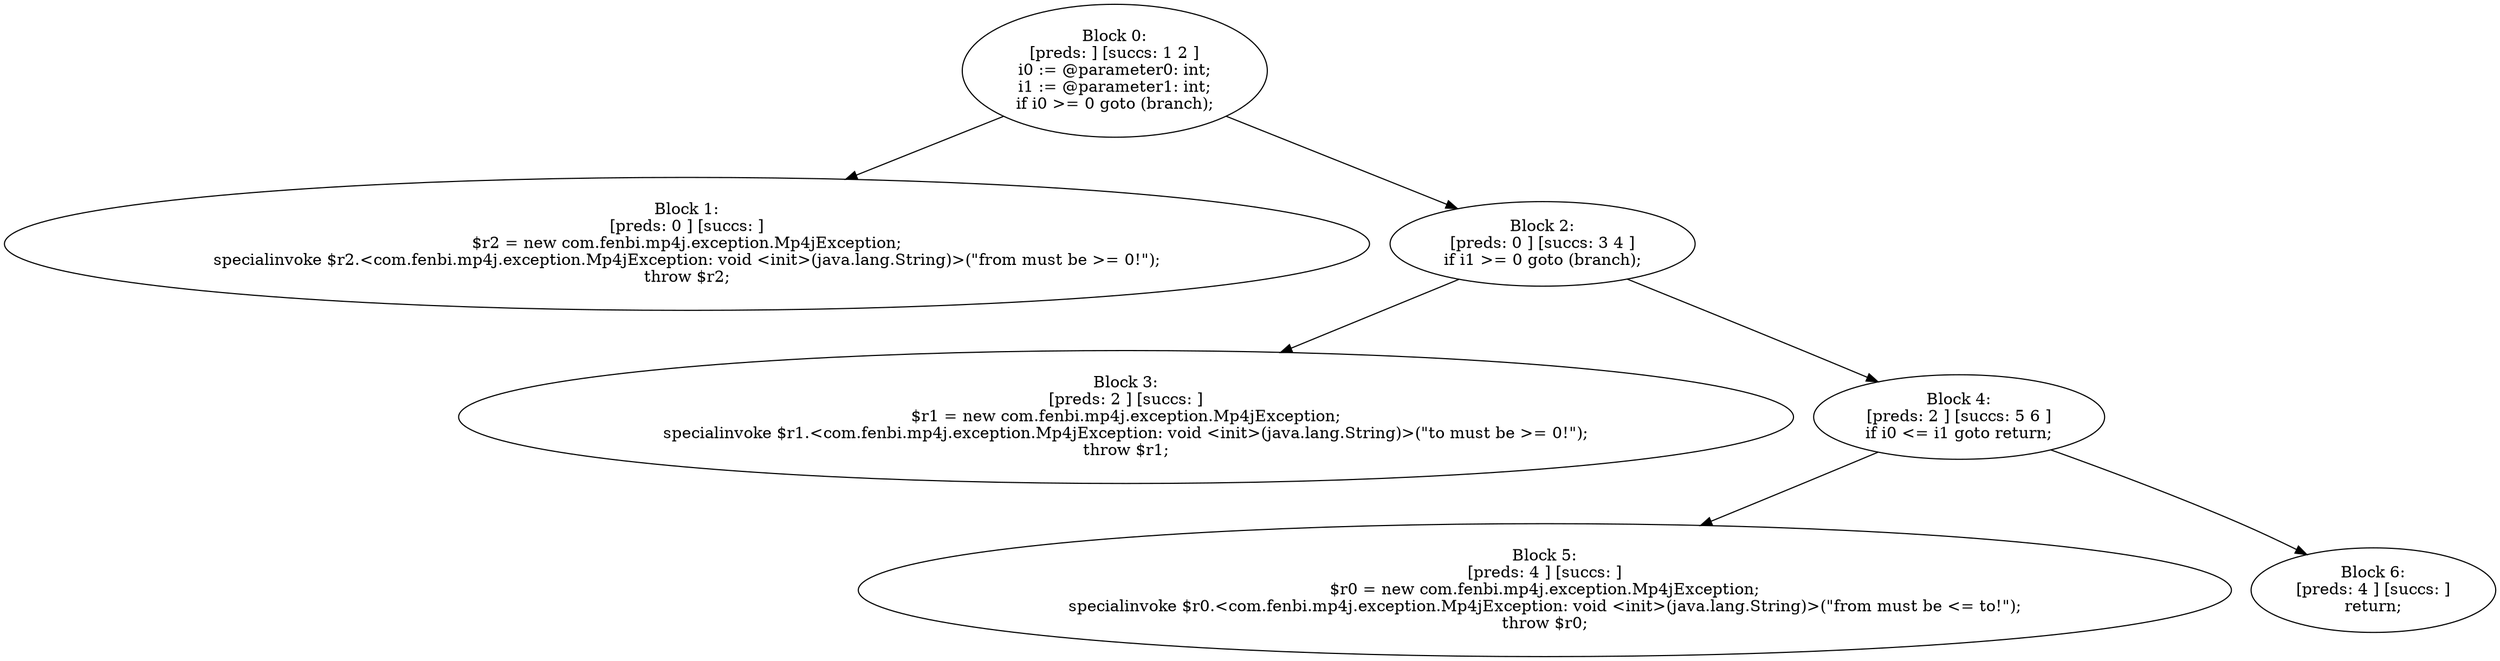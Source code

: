 digraph "unitGraph" {
    "Block 0:
[preds: ] [succs: 1 2 ]
i0 := @parameter0: int;
i1 := @parameter1: int;
if i0 >= 0 goto (branch);
"
    "Block 1:
[preds: 0 ] [succs: ]
$r2 = new com.fenbi.mp4j.exception.Mp4jException;
specialinvoke $r2.<com.fenbi.mp4j.exception.Mp4jException: void <init>(java.lang.String)>(\"from must be >= 0!\");
throw $r2;
"
    "Block 2:
[preds: 0 ] [succs: 3 4 ]
if i1 >= 0 goto (branch);
"
    "Block 3:
[preds: 2 ] [succs: ]
$r1 = new com.fenbi.mp4j.exception.Mp4jException;
specialinvoke $r1.<com.fenbi.mp4j.exception.Mp4jException: void <init>(java.lang.String)>(\"to must be >= 0!\");
throw $r1;
"
    "Block 4:
[preds: 2 ] [succs: 5 6 ]
if i0 <= i1 goto return;
"
    "Block 5:
[preds: 4 ] [succs: ]
$r0 = new com.fenbi.mp4j.exception.Mp4jException;
specialinvoke $r0.<com.fenbi.mp4j.exception.Mp4jException: void <init>(java.lang.String)>(\"from must be <= to!\");
throw $r0;
"
    "Block 6:
[preds: 4 ] [succs: ]
return;
"
    "Block 0:
[preds: ] [succs: 1 2 ]
i0 := @parameter0: int;
i1 := @parameter1: int;
if i0 >= 0 goto (branch);
"->"Block 1:
[preds: 0 ] [succs: ]
$r2 = new com.fenbi.mp4j.exception.Mp4jException;
specialinvoke $r2.<com.fenbi.mp4j.exception.Mp4jException: void <init>(java.lang.String)>(\"from must be >= 0!\");
throw $r2;
";
    "Block 0:
[preds: ] [succs: 1 2 ]
i0 := @parameter0: int;
i1 := @parameter1: int;
if i0 >= 0 goto (branch);
"->"Block 2:
[preds: 0 ] [succs: 3 4 ]
if i1 >= 0 goto (branch);
";
    "Block 2:
[preds: 0 ] [succs: 3 4 ]
if i1 >= 0 goto (branch);
"->"Block 3:
[preds: 2 ] [succs: ]
$r1 = new com.fenbi.mp4j.exception.Mp4jException;
specialinvoke $r1.<com.fenbi.mp4j.exception.Mp4jException: void <init>(java.lang.String)>(\"to must be >= 0!\");
throw $r1;
";
    "Block 2:
[preds: 0 ] [succs: 3 4 ]
if i1 >= 0 goto (branch);
"->"Block 4:
[preds: 2 ] [succs: 5 6 ]
if i0 <= i1 goto return;
";
    "Block 4:
[preds: 2 ] [succs: 5 6 ]
if i0 <= i1 goto return;
"->"Block 5:
[preds: 4 ] [succs: ]
$r0 = new com.fenbi.mp4j.exception.Mp4jException;
specialinvoke $r0.<com.fenbi.mp4j.exception.Mp4jException: void <init>(java.lang.String)>(\"from must be <= to!\");
throw $r0;
";
    "Block 4:
[preds: 2 ] [succs: 5 6 ]
if i0 <= i1 goto return;
"->"Block 6:
[preds: 4 ] [succs: ]
return;
";
}
